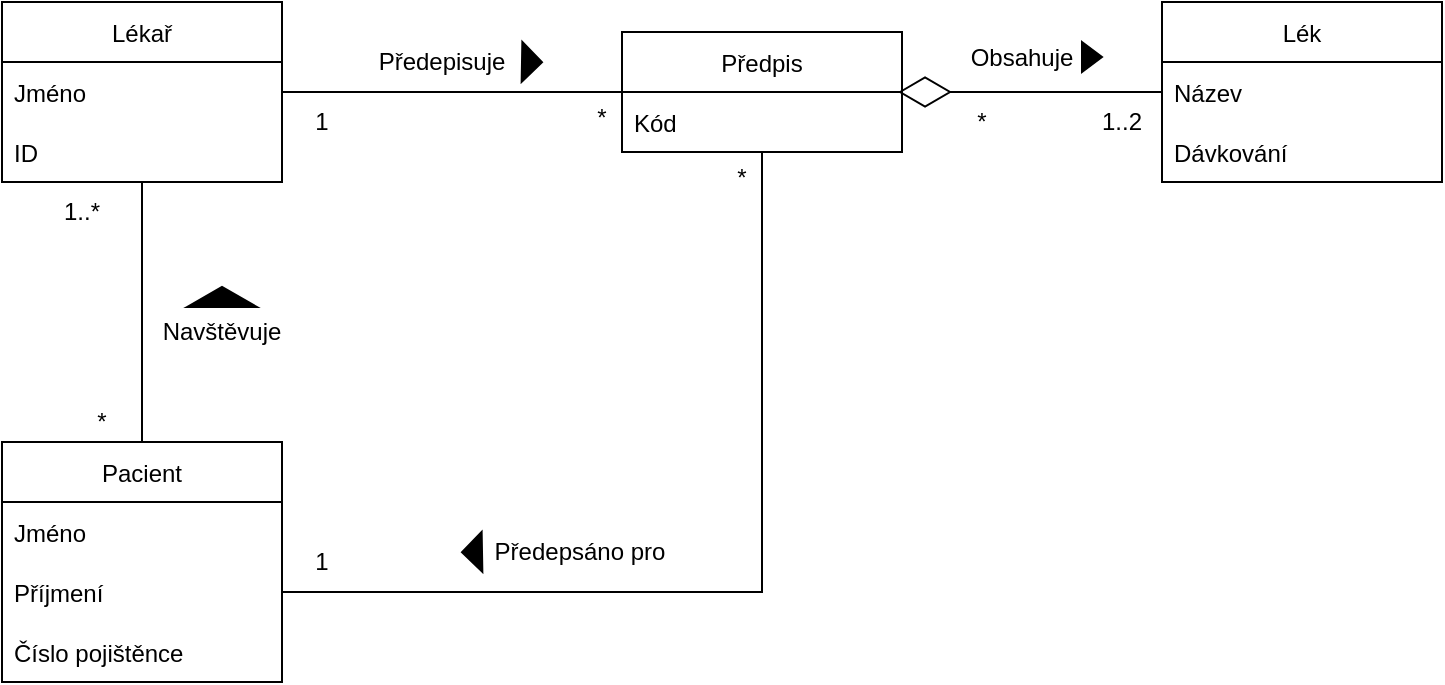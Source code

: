 <mxfile version="17.4.0" type="github">
  <diagram id="B2459MJYgjBmAXMs_5zh" name="Page-1">
    <mxGraphModel dx="1422" dy="794" grid="1" gridSize="10" guides="1" tooltips="1" connect="1" arrows="1" fold="1" page="1" pageScale="1" pageWidth="827" pageHeight="1169" math="0" shadow="0">
      <root>
        <mxCell id="0" />
        <mxCell id="1" parent="0" />
        <mxCell id="t-8IRz0ncwGH6LsGsTsu-1" value="Lékař" style="swimlane;fontStyle=0;childLayout=stackLayout;horizontal=1;startSize=30;horizontalStack=0;resizeParent=1;resizeParentMax=0;resizeLast=0;collapsible=1;marginBottom=0;" parent="1" vertex="1">
          <mxGeometry x="80" y="430" width="140" height="90" as="geometry" />
        </mxCell>
        <mxCell id="t-8IRz0ncwGH6LsGsTsu-2" value="Jméno" style="text;strokeColor=none;fillColor=none;align=left;verticalAlign=middle;spacingLeft=4;spacingRight=4;overflow=hidden;points=[[0,0.5],[1,0.5]];portConstraint=eastwest;rotatable=0;" parent="t-8IRz0ncwGH6LsGsTsu-1" vertex="1">
          <mxGeometry y="30" width="140" height="30" as="geometry" />
        </mxCell>
        <mxCell id="t-8IRz0ncwGH6LsGsTsu-3" value="ID" style="text;strokeColor=none;fillColor=none;align=left;verticalAlign=middle;spacingLeft=4;spacingRight=4;overflow=hidden;points=[[0,0.5],[1,0.5]];portConstraint=eastwest;rotatable=0;" parent="t-8IRz0ncwGH6LsGsTsu-1" vertex="1">
          <mxGeometry y="60" width="140" height="30" as="geometry" />
        </mxCell>
        <mxCell id="t-8IRz0ncwGH6LsGsTsu-36" style="edgeStyle=orthogonalEdgeStyle;rounded=0;orthogonalLoop=1;jettySize=auto;html=1;entryX=1;entryY=0.5;entryDx=0;entryDy=0;endArrow=none;endFill=0;" parent="1" source="t-8IRz0ncwGH6LsGsTsu-5" target="t-8IRz0ncwGH6LsGsTsu-15" edge="1">
          <mxGeometry relative="1" as="geometry" />
        </mxCell>
        <mxCell id="t-8IRz0ncwGH6LsGsTsu-5" value="Předpis" style="swimlane;fontStyle=0;childLayout=stackLayout;horizontal=1;startSize=30;horizontalStack=0;resizeParent=1;resizeParentMax=0;resizeLast=0;collapsible=1;marginBottom=0;" parent="1" vertex="1">
          <mxGeometry x="390" y="445" width="140" height="60" as="geometry" />
        </mxCell>
        <mxCell id="t-8IRz0ncwGH6LsGsTsu-7" value="Kód" style="text;strokeColor=none;fillColor=none;align=left;verticalAlign=middle;spacingLeft=4;spacingRight=4;overflow=hidden;points=[[0,0.5],[1,0.5]];portConstraint=eastwest;rotatable=0;" parent="t-8IRz0ncwGH6LsGsTsu-5" vertex="1">
          <mxGeometry y="30" width="140" height="30" as="geometry" />
        </mxCell>
        <mxCell id="t-8IRz0ncwGH6LsGsTsu-9" value="Lék" style="swimlane;fontStyle=0;childLayout=stackLayout;horizontal=1;startSize=30;horizontalStack=0;resizeParent=1;resizeParentMax=0;resizeLast=0;collapsible=1;marginBottom=0;" parent="1" vertex="1">
          <mxGeometry x="660" y="430" width="140" height="90" as="geometry" />
        </mxCell>
        <mxCell id="t-8IRz0ncwGH6LsGsTsu-10" value="Název" style="text;strokeColor=none;fillColor=none;align=left;verticalAlign=middle;spacingLeft=4;spacingRight=4;overflow=hidden;points=[[0,0.5],[1,0.5]];portConstraint=eastwest;rotatable=0;" parent="t-8IRz0ncwGH6LsGsTsu-9" vertex="1">
          <mxGeometry y="30" width="140" height="30" as="geometry" />
        </mxCell>
        <mxCell id="t-8IRz0ncwGH6LsGsTsu-11" value="Dávkování" style="text;strokeColor=none;fillColor=none;align=left;verticalAlign=middle;spacingLeft=4;spacingRight=4;overflow=hidden;points=[[0,0.5],[1,0.5]];portConstraint=eastwest;rotatable=0;" parent="t-8IRz0ncwGH6LsGsTsu-9" vertex="1">
          <mxGeometry y="60" width="140" height="30" as="geometry" />
        </mxCell>
        <mxCell id="t-8IRz0ncwGH6LsGsTsu-13" value="Pacient" style="swimlane;fontStyle=0;childLayout=stackLayout;horizontal=1;startSize=30;horizontalStack=0;resizeParent=1;resizeParentMax=0;resizeLast=0;collapsible=1;marginBottom=0;" parent="1" vertex="1">
          <mxGeometry x="80" y="650" width="140" height="120" as="geometry" />
        </mxCell>
        <mxCell id="t-8IRz0ncwGH6LsGsTsu-14" value="Jméno" style="text;strokeColor=none;fillColor=none;align=left;verticalAlign=middle;spacingLeft=4;spacingRight=4;overflow=hidden;points=[[0,0.5],[1,0.5]];portConstraint=eastwest;rotatable=0;" parent="t-8IRz0ncwGH6LsGsTsu-13" vertex="1">
          <mxGeometry y="30" width="140" height="30" as="geometry" />
        </mxCell>
        <mxCell id="t-8IRz0ncwGH6LsGsTsu-15" value="Příjmení" style="text;strokeColor=none;fillColor=none;align=left;verticalAlign=middle;spacingLeft=4;spacingRight=4;overflow=hidden;points=[[0,0.5],[1,0.5]];portConstraint=eastwest;rotatable=0;" parent="t-8IRz0ncwGH6LsGsTsu-13" vertex="1">
          <mxGeometry y="60" width="140" height="30" as="geometry" />
        </mxCell>
        <mxCell id="t-8IRz0ncwGH6LsGsTsu-16" value="Číslo pojištěnce" style="text;strokeColor=none;fillColor=none;align=left;verticalAlign=middle;spacingLeft=4;spacingRight=4;overflow=hidden;points=[[0,0.5],[1,0.5]];portConstraint=eastwest;rotatable=0;" parent="t-8IRz0ncwGH6LsGsTsu-13" vertex="1">
          <mxGeometry y="90" width="140" height="30" as="geometry" />
        </mxCell>
        <mxCell id="t-8IRz0ncwGH6LsGsTsu-17" value="" style="endArrow=diamondThin;endFill=0;endSize=24;html=1;rounded=0;exitX=0;exitY=0.5;exitDx=0;exitDy=0;entryX=0.986;entryY=0;entryDx=0;entryDy=0;entryPerimeter=0;" parent="1" source="t-8IRz0ncwGH6LsGsTsu-10" target="t-8IRz0ncwGH6LsGsTsu-7" edge="1">
          <mxGeometry width="160" relative="1" as="geometry">
            <mxPoint x="330" y="510" as="sourcePoint" />
            <mxPoint x="490" y="510" as="targetPoint" />
          </mxGeometry>
        </mxCell>
        <mxCell id="t-8IRz0ncwGH6LsGsTsu-18" value="1..2" style="text;html=1;strokeColor=none;fillColor=none;align=center;verticalAlign=middle;whiteSpace=wrap;rounded=0;" parent="1" vertex="1">
          <mxGeometry x="610" y="475" width="60" height="30" as="geometry" />
        </mxCell>
        <mxCell id="t-8IRz0ncwGH6LsGsTsu-19" value="*" style="text;html=1;strokeColor=none;fillColor=none;align=center;verticalAlign=middle;whiteSpace=wrap;rounded=0;" parent="1" vertex="1">
          <mxGeometry x="540" y="475" width="60" height="30" as="geometry" />
        </mxCell>
        <mxCell id="t-8IRz0ncwGH6LsGsTsu-20" value="Obsahuje" style="text;html=1;strokeColor=none;fillColor=none;align=center;verticalAlign=middle;whiteSpace=wrap;rounded=0;" parent="1" vertex="1">
          <mxGeometry x="560" y="442.5" width="60" height="30" as="geometry" />
        </mxCell>
        <mxCell id="t-8IRz0ncwGH6LsGsTsu-21" value="" style="triangle;whiteSpace=wrap;html=1;fillColor=#000000;rotation=0;" parent="1" vertex="1">
          <mxGeometry x="620" y="450" width="10" height="15" as="geometry" />
        </mxCell>
        <mxCell id="t-8IRz0ncwGH6LsGsTsu-22" value="" style="endArrow=none;html=1;rounded=0;exitX=1;exitY=0.5;exitDx=0;exitDy=0;entryX=0;entryY=0.5;entryDx=0;entryDy=0;" parent="1" source="t-8IRz0ncwGH6LsGsTsu-2" target="t-8IRz0ncwGH6LsGsTsu-5" edge="1">
          <mxGeometry width="50" height="50" relative="1" as="geometry">
            <mxPoint x="390" y="530" as="sourcePoint" />
            <mxPoint x="440" y="480" as="targetPoint" />
          </mxGeometry>
        </mxCell>
        <mxCell id="t-8IRz0ncwGH6LsGsTsu-23" value="Předepisuje" style="text;html=1;strokeColor=none;fillColor=none;align=center;verticalAlign=middle;whiteSpace=wrap;rounded=0;" parent="1" vertex="1">
          <mxGeometry x="270" y="445" width="60" height="30" as="geometry" />
        </mxCell>
        <mxCell id="t-8IRz0ncwGH6LsGsTsu-25" value="" style="triangle;whiteSpace=wrap;html=1;fillColor=#000000;rotation=1;" parent="1" vertex="1">
          <mxGeometry x="340" y="450" width="10" height="20" as="geometry" />
        </mxCell>
        <mxCell id="t-8IRz0ncwGH6LsGsTsu-26" value="*" style="text;html=1;strokeColor=none;fillColor=none;align=center;verticalAlign=middle;whiteSpace=wrap;rounded=0;" parent="1" vertex="1">
          <mxGeometry x="350" y="472.5" width="60" height="30" as="geometry" />
        </mxCell>
        <mxCell id="t-8IRz0ncwGH6LsGsTsu-27" value="1" style="text;html=1;strokeColor=none;fillColor=none;align=center;verticalAlign=middle;whiteSpace=wrap;rounded=0;" parent="1" vertex="1">
          <mxGeometry x="210" y="475" width="60" height="30" as="geometry" />
        </mxCell>
        <mxCell id="t-8IRz0ncwGH6LsGsTsu-28" value="" style="endArrow=none;html=1;rounded=0;exitX=0.5;exitY=0;exitDx=0;exitDy=0;" parent="1" source="t-8IRz0ncwGH6LsGsTsu-13" edge="1">
          <mxGeometry width="50" height="50" relative="1" as="geometry">
            <mxPoint x="190" y="590" as="sourcePoint" />
            <mxPoint x="150" y="520" as="targetPoint" />
          </mxGeometry>
        </mxCell>
        <mxCell id="t-8IRz0ncwGH6LsGsTsu-29" value="Navštěvuje" style="text;html=1;strokeColor=none;fillColor=none;align=center;verticalAlign=middle;whiteSpace=wrap;rounded=0;" parent="1" vertex="1">
          <mxGeometry x="160" y="580" width="60" height="30" as="geometry" />
        </mxCell>
        <mxCell id="t-8IRz0ncwGH6LsGsTsu-31" value="" style="triangle;whiteSpace=wrap;html=1;fillColor=#000000;rotation=-90;" parent="1" vertex="1">
          <mxGeometry x="185" y="560" width="10" height="35" as="geometry" />
        </mxCell>
        <mxCell id="t-8IRz0ncwGH6LsGsTsu-32" value="1..*" style="text;html=1;strokeColor=none;fillColor=none;align=center;verticalAlign=middle;whiteSpace=wrap;rounded=0;" parent="1" vertex="1">
          <mxGeometry x="90" y="520" width="60" height="30" as="geometry" />
        </mxCell>
        <mxCell id="t-8IRz0ncwGH6LsGsTsu-33" value="*" style="text;html=1;strokeColor=none;fillColor=none;align=center;verticalAlign=middle;whiteSpace=wrap;rounded=0;" parent="1" vertex="1">
          <mxGeometry x="100" y="625" width="60" height="30" as="geometry" />
        </mxCell>
        <mxCell id="t-8IRz0ncwGH6LsGsTsu-37" value="Předepsáno pro" style="text;html=1;strokeColor=none;fillColor=none;align=center;verticalAlign=middle;whiteSpace=wrap;rounded=0;" parent="1" vertex="1">
          <mxGeometry x="324" y="690" width="90" height="30" as="geometry" />
        </mxCell>
        <mxCell id="t-8IRz0ncwGH6LsGsTsu-38" style="edgeStyle=orthogonalEdgeStyle;rounded=0;orthogonalLoop=1;jettySize=auto;html=1;exitX=0.5;exitY=1;exitDx=0;exitDy=0;endArrow=none;endFill=0;" parent="1" source="t-8IRz0ncwGH6LsGsTsu-37" target="t-8IRz0ncwGH6LsGsTsu-37" edge="1">
          <mxGeometry relative="1" as="geometry" />
        </mxCell>
        <mxCell id="t-8IRz0ncwGH6LsGsTsu-39" value="" style="triangle;whiteSpace=wrap;html=1;fillColor=#000000;rotation=-181;" parent="1" vertex="1">
          <mxGeometry x="310" y="695" width="10" height="20" as="geometry" />
        </mxCell>
        <mxCell id="t-8IRz0ncwGH6LsGsTsu-40" value="*" style="text;html=1;strokeColor=none;fillColor=none;align=center;verticalAlign=middle;whiteSpace=wrap;rounded=0;" parent="1" vertex="1">
          <mxGeometry x="420" y="502.5" width="60" height="30" as="geometry" />
        </mxCell>
        <mxCell id="t-8IRz0ncwGH6LsGsTsu-41" value="1" style="text;html=1;strokeColor=none;fillColor=none;align=center;verticalAlign=middle;whiteSpace=wrap;rounded=0;" parent="1" vertex="1">
          <mxGeometry x="210" y="695" width="60" height="30" as="geometry" />
        </mxCell>
      </root>
    </mxGraphModel>
  </diagram>
</mxfile>
